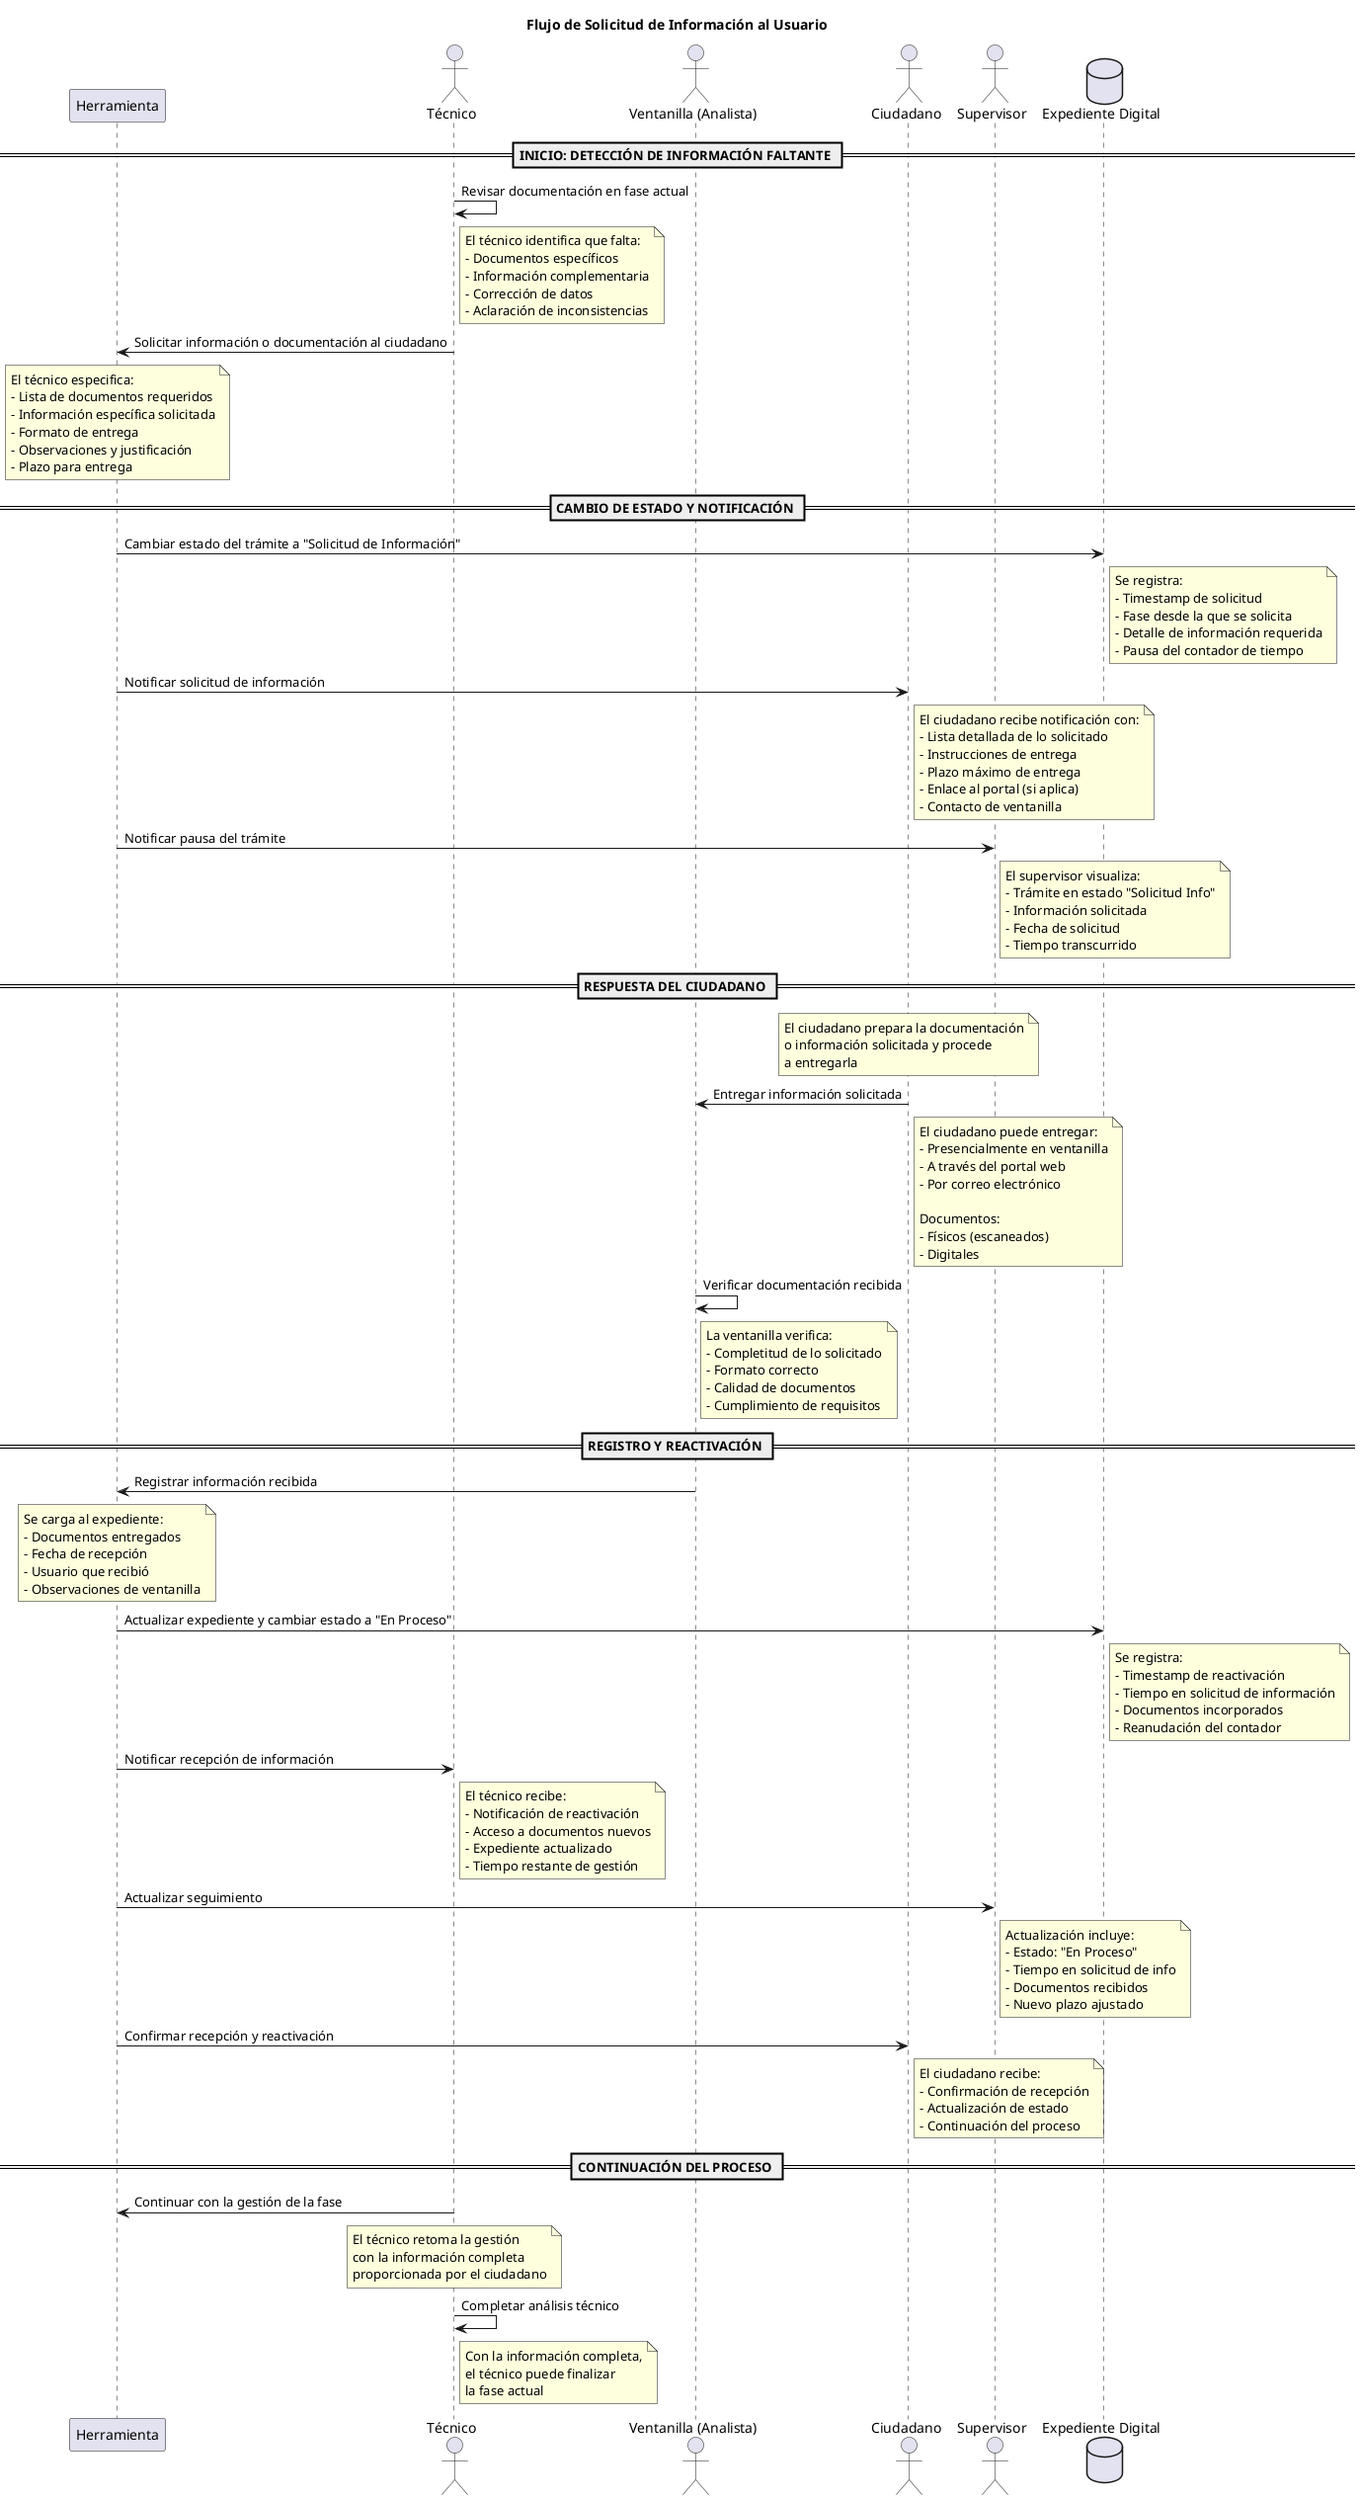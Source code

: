 @startuml
title Flujo de Solicitud de Información al Usuario

participant "Herramienta" as Herramienta
actor "Técnico" as Tecnico
actor "Ventanilla (Analista)" as Ventanilla
actor "Ciudadano" as Ciudadano
actor "Supervisor" as Supervisor
database "Expediente Digital" as BD

== INICIO: DETECCIÓN DE INFORMACIÓN FALTANTE ==

Tecnico -> Tecnico : Revisar documentación en fase actual
note right of Tecnico
  El técnico identifica que falta:
  - Documentos específicos
  - Información complementaria
  - Corrección de datos
  - Aclaración de inconsistencias
end note

Tecnico -> Herramienta : Solicitar información o documentación al ciudadano
note over Herramienta
  El técnico especifica:
  - Lista de documentos requeridos
  - Información específica solicitada
  - Formato de entrega
  - Observaciones y justificación
  - Plazo para entrega
end note

== CAMBIO DE ESTADO Y NOTIFICACIÓN ==

Herramienta -> BD : Cambiar estado del trámite a "Solicitud de Información"
note right of BD
  Se registra:
  - Timestamp de solicitud
  - Fase desde la que se solicita
  - Detalle de información requerida
  - Pausa del contador de tiempo
end note

Herramienta -> Ciudadano : Notificar solicitud de información
note right of Ciudadano
  El ciudadano recibe notificación con:
  - Lista detallada de lo solicitado
  - Instrucciones de entrega
  - Plazo máximo de entrega
  - Enlace al portal (si aplica)
  - Contacto de ventanilla
end note

Herramienta -> Supervisor : Notificar pausa del trámite
note right of Supervisor
  El supervisor visualiza:
  - Trámite en estado "Solicitud Info"
  - Información solicitada
  - Fecha de solicitud
  - Tiempo transcurrido
end note

== RESPUESTA DEL CIUDADANO ==

note over Ciudadano
  El ciudadano prepara la documentación
  o información solicitada y procede
  a entregarla
end note

Ciudadano -> Ventanilla : Entregar información solicitada
note right of Ciudadano
  El ciudadano puede entregar:
  - Presencialmente en ventanilla
  - A través del portal web
  - Por correo electrónico
  
  Documentos:
  - Físicos (escaneados)
  - Digitales
end note

Ventanilla -> Ventanilla : Verificar documentación recibida
note right of Ventanilla
  La ventanilla verifica:
  - Completitud de lo solicitado
  - Formato correcto
  - Calidad de documentos
  - Cumplimiento de requisitos
end note

== REGISTRO Y REACTIVACIÓN ==

Ventanilla -> Herramienta : Registrar información recibida
note over Herramienta
  Se carga al expediente:
  - Documentos entregados
  - Fecha de recepción
  - Usuario que recibió
  - Observaciones de ventanilla
end note

Herramienta -> BD : Actualizar expediente y cambiar estado a "En Proceso"
note right of BD
  Se registra:
  - Timestamp de reactivación
  - Tiempo en solicitud de información
  - Documentos incorporados
  - Reanudación del contador
end note

Herramienta -> Tecnico : Notificar recepción de información
note right of Tecnico
  El técnico recibe:
  - Notificación de reactivación
  - Acceso a documentos nuevos
  - Expediente actualizado
  - Tiempo restante de gestión
end note

Herramienta -> Supervisor : Actualizar seguimiento
note right of Supervisor
  Actualización incluye:
  - Estado: "En Proceso"
  - Tiempo en solicitud de info
  - Documentos recibidos
  - Nuevo plazo ajustado
end note

Herramienta -> Ciudadano : Confirmar recepción y reactivación
note right of Ciudadano
  El ciudadano recibe:
  - Confirmación de recepción
  - Actualización de estado
  - Continuación del proceso
end note

== CONTINUACIÓN DEL PROCESO ==

Tecnico -> Herramienta : Continuar con la gestión de la fase
note over Tecnico
  El técnico retoma la gestión
  con la información completa
  proporcionada por el ciudadano
end note

Tecnico -> Tecnico : Completar análisis técnico
note right of Tecnico
  Con la información completa,
  el técnico puede finalizar
  la fase actual
end note

@enduml


